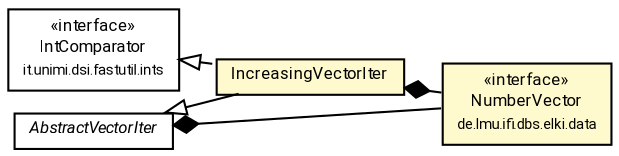 #!/usr/local/bin/dot
#
# Class diagram 
# Generated by UMLGraph version R5_7_2-60-g0e99a6 (http://www.spinellis.gr/umlgraph/)
#

digraph G {
	graph [fontnames="svg"]
	edge [fontname="Roboto",fontsize=7,labelfontname="Roboto",labelfontsize=7,color="black"];
	node [fontname="Roboto",fontcolor="black",fontsize=8,shape=plaintext,margin=0,width=0,height=0];
	nodesep=0.15;
	ranksep=0.25;
	rankdir=LR;
	// de.lmu.ifi.dbs.elki.evaluation.scores.adapter.IncreasingVectorIter
	c5211973 [label=<<table title="de.lmu.ifi.dbs.elki.evaluation.scores.adapter.IncreasingVectorIter" border="0" cellborder="1" cellspacing="0" cellpadding="2" bgcolor="lemonChiffon" href="IncreasingVectorIter.html" target="_parent">
		<tr><td><table border="0" cellspacing="0" cellpadding="1">
		<tr><td align="center" balign="center"> <font face="Roboto">IncreasingVectorIter</font> </td></tr>
		</table></td></tr>
		</table>>, URL="IncreasingVectorIter.html"];
	// de.lmu.ifi.dbs.elki.evaluation.scores.adapter.AbstractVectorIter
	c5211975 [label=<<table title="de.lmu.ifi.dbs.elki.evaluation.scores.adapter.AbstractVectorIter" border="0" cellborder="1" cellspacing="0" cellpadding="2" href="AbstractVectorIter.html" target="_parent">
		<tr><td><table border="0" cellspacing="0" cellpadding="1">
		<tr><td align="center" balign="center"> <font face="Roboto"><i>AbstractVectorIter</i></font> </td></tr>
		</table></td></tr>
		</table>>, URL="AbstractVectorIter.html"];
	// de.lmu.ifi.dbs.elki.data.NumberVector
	c5212064 [label=<<table title="de.lmu.ifi.dbs.elki.data.NumberVector" border="0" cellborder="1" cellspacing="0" cellpadding="2" bgcolor="LemonChiffon" href="../../../data/NumberVector.html" target="_parent">
		<tr><td><table border="0" cellspacing="0" cellpadding="1">
		<tr><td align="center" balign="center"> &#171;interface&#187; </td></tr>
		<tr><td align="center" balign="center"> <font face="Roboto">NumberVector</font> </td></tr>
		<tr><td align="center" balign="center"> <font face="Roboto" point-size="7.0">de.lmu.ifi.dbs.elki.data</font> </td></tr>
		</table></td></tr>
		</table>>, URL="../../../data/NumberVector.html"];
	// de.lmu.ifi.dbs.elki.evaluation.scores.adapter.IncreasingVectorIter extends de.lmu.ifi.dbs.elki.evaluation.scores.adapter.AbstractVectorIter
	c5211975 -> c5211973 [arrowtail=empty,dir=back,weight=10];
	// de.lmu.ifi.dbs.elki.evaluation.scores.adapter.IncreasingVectorIter implements it.unimi.dsi.fastutil.ints.IntComparator
	c5214102 -> c5211973 [arrowtail=empty,style=dashed,dir=back,weight=9];
	// de.lmu.ifi.dbs.elki.evaluation.scores.adapter.IncreasingVectorIter composed de.lmu.ifi.dbs.elki.data.NumberVector
	c5211973 -> c5212064 [arrowhead=none,arrowtail=diamond,dir=back,weight=6];
	// de.lmu.ifi.dbs.elki.evaluation.scores.adapter.AbstractVectorIter composed de.lmu.ifi.dbs.elki.data.NumberVector
	c5211975 -> c5212064 [arrowhead=none,arrowtail=diamond,dir=back,weight=6];
	// it.unimi.dsi.fastutil.ints.IntComparator
	c5214102 [label=<<table title="it.unimi.dsi.fastutil.ints.IntComparator" border="0" cellborder="1" cellspacing="0" cellpadding="2" href="http://docs.oracle.com/javase/7/docs/api/it/unimi/dsi/fastutil/ints/IntComparator.html" target="_parent">
		<tr><td><table border="0" cellspacing="0" cellpadding="1">
		<tr><td align="center" balign="center"> &#171;interface&#187; </td></tr>
		<tr><td align="center" balign="center"> <font face="Roboto">IntComparator</font> </td></tr>
		<tr><td align="center" balign="center"> <font face="Roboto" point-size="7.0">it.unimi.dsi.fastutil.ints</font> </td></tr>
		</table></td></tr>
		</table>>, URL="http://docs.oracle.com/javase/7/docs/api/it/unimi/dsi/fastutil/ints/IntComparator.html"];
}

